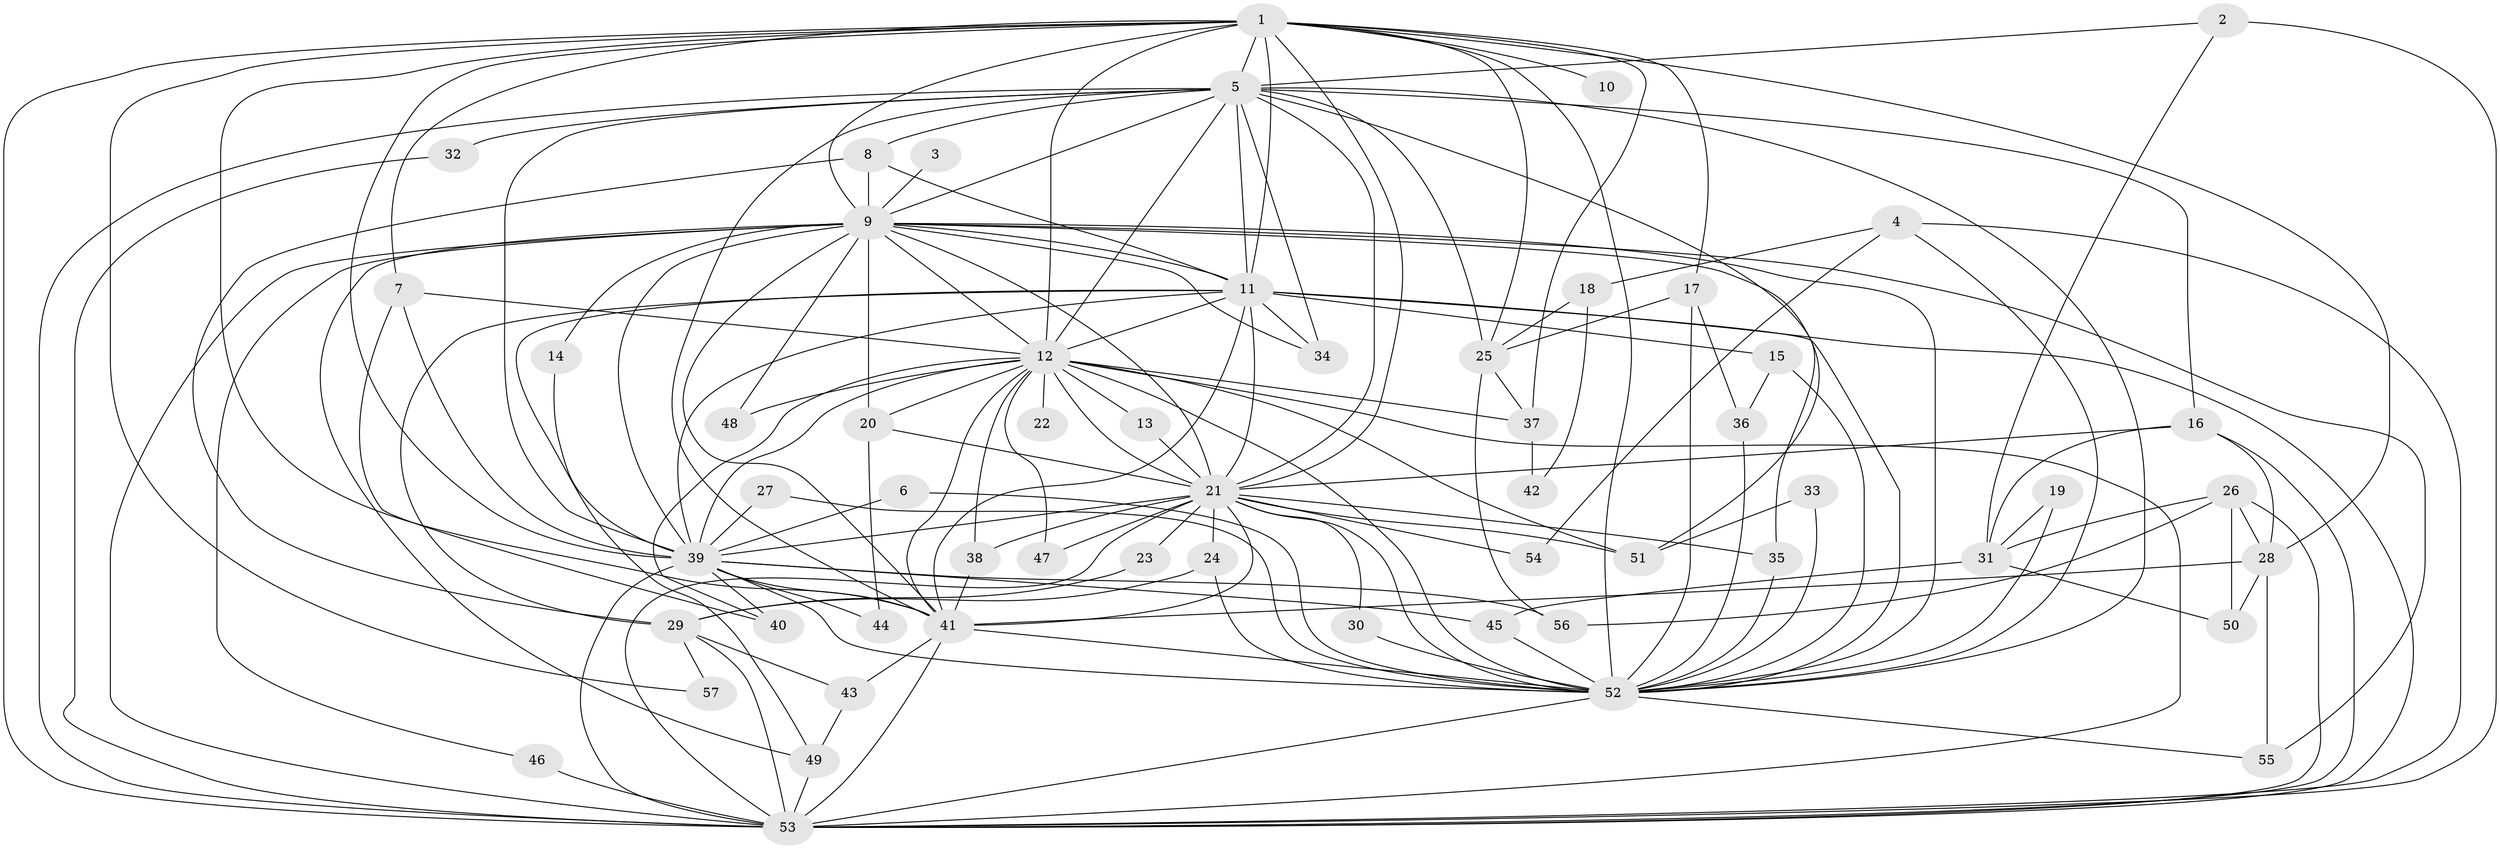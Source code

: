 // original degree distribution, {19: 0.010638297872340425, 17: 0.02127659574468085, 13: 0.010638297872340425, 15: 0.010638297872340425, 21: 0.010638297872340425, 22: 0.010638297872340425, 23: 0.02127659574468085, 27: 0.010638297872340425, 3: 0.2553191489361702, 2: 0.48936170212765956, 4: 0.09574468085106383, 6: 0.02127659574468085, 7: 0.010638297872340425, 5: 0.02127659574468085}
// Generated by graph-tools (version 1.1) at 2025/36/03/04/25 23:36:26]
// undirected, 57 vertices, 158 edges
graph export_dot {
  node [color=gray90,style=filled];
  1;
  2;
  3;
  4;
  5;
  6;
  7;
  8;
  9;
  10;
  11;
  12;
  13;
  14;
  15;
  16;
  17;
  18;
  19;
  20;
  21;
  22;
  23;
  24;
  25;
  26;
  27;
  28;
  29;
  30;
  31;
  32;
  33;
  34;
  35;
  36;
  37;
  38;
  39;
  40;
  41;
  42;
  43;
  44;
  45;
  46;
  47;
  48;
  49;
  50;
  51;
  52;
  53;
  54;
  55;
  56;
  57;
  1 -- 5 [weight=1.0];
  1 -- 7 [weight=1.0];
  1 -- 9 [weight=1.0];
  1 -- 10 [weight=1.0];
  1 -- 11 [weight=1.0];
  1 -- 12 [weight=1.0];
  1 -- 17 [weight=1.0];
  1 -- 21 [weight=1.0];
  1 -- 25 [weight=1.0];
  1 -- 28 [weight=1.0];
  1 -- 37 [weight=1.0];
  1 -- 39 [weight=1.0];
  1 -- 41 [weight=1.0];
  1 -- 52 [weight=1.0];
  1 -- 53 [weight=1.0];
  1 -- 57 [weight=1.0];
  2 -- 5 [weight=1.0];
  2 -- 31 [weight=1.0];
  2 -- 53 [weight=1.0];
  3 -- 9 [weight=1.0];
  4 -- 18 [weight=1.0];
  4 -- 52 [weight=1.0];
  4 -- 53 [weight=1.0];
  4 -- 54 [weight=1.0];
  5 -- 8 [weight=1.0];
  5 -- 9 [weight=1.0];
  5 -- 11 [weight=1.0];
  5 -- 12 [weight=1.0];
  5 -- 16 [weight=1.0];
  5 -- 21 [weight=2.0];
  5 -- 25 [weight=2.0];
  5 -- 32 [weight=2.0];
  5 -- 34 [weight=1.0];
  5 -- 39 [weight=1.0];
  5 -- 41 [weight=1.0];
  5 -- 51 [weight=1.0];
  5 -- 52 [weight=1.0];
  5 -- 53 [weight=1.0];
  6 -- 39 [weight=1.0];
  6 -- 52 [weight=1.0];
  7 -- 12 [weight=1.0];
  7 -- 39 [weight=1.0];
  7 -- 40 [weight=1.0];
  8 -- 9 [weight=1.0];
  8 -- 11 [weight=1.0];
  8 -- 29 [weight=1.0];
  9 -- 11 [weight=1.0];
  9 -- 12 [weight=1.0];
  9 -- 14 [weight=1.0];
  9 -- 20 [weight=1.0];
  9 -- 21 [weight=1.0];
  9 -- 34 [weight=1.0];
  9 -- 35 [weight=1.0];
  9 -- 39 [weight=2.0];
  9 -- 41 [weight=1.0];
  9 -- 46 [weight=1.0];
  9 -- 48 [weight=1.0];
  9 -- 49 [weight=1.0];
  9 -- 52 [weight=1.0];
  9 -- 53 [weight=1.0];
  9 -- 55 [weight=1.0];
  11 -- 12 [weight=1.0];
  11 -- 15 [weight=1.0];
  11 -- 21 [weight=1.0];
  11 -- 29 [weight=1.0];
  11 -- 34 [weight=1.0];
  11 -- 39 [weight=1.0];
  11 -- 41 [weight=1.0];
  11 -- 49 [weight=1.0];
  11 -- 52 [weight=1.0];
  11 -- 53 [weight=2.0];
  12 -- 13 [weight=1.0];
  12 -- 20 [weight=1.0];
  12 -- 21 [weight=2.0];
  12 -- 22 [weight=1.0];
  12 -- 37 [weight=1.0];
  12 -- 38 [weight=1.0];
  12 -- 39 [weight=1.0];
  12 -- 40 [weight=1.0];
  12 -- 41 [weight=1.0];
  12 -- 47 [weight=1.0];
  12 -- 48 [weight=1.0];
  12 -- 51 [weight=1.0];
  12 -- 52 [weight=1.0];
  12 -- 53 [weight=1.0];
  13 -- 21 [weight=1.0];
  14 -- 39 [weight=1.0];
  15 -- 36 [weight=1.0];
  15 -- 52 [weight=1.0];
  16 -- 21 [weight=1.0];
  16 -- 28 [weight=1.0];
  16 -- 31 [weight=1.0];
  16 -- 53 [weight=1.0];
  17 -- 25 [weight=1.0];
  17 -- 36 [weight=1.0];
  17 -- 52 [weight=1.0];
  18 -- 25 [weight=1.0];
  18 -- 42 [weight=1.0];
  19 -- 31 [weight=1.0];
  19 -- 52 [weight=1.0];
  20 -- 21 [weight=1.0];
  20 -- 44 [weight=1.0];
  21 -- 23 [weight=1.0];
  21 -- 24 [weight=1.0];
  21 -- 30 [weight=1.0];
  21 -- 35 [weight=1.0];
  21 -- 38 [weight=1.0];
  21 -- 39 [weight=2.0];
  21 -- 41 [weight=1.0];
  21 -- 47 [weight=1.0];
  21 -- 51 [weight=1.0];
  21 -- 52 [weight=2.0];
  21 -- 53 [weight=3.0];
  21 -- 54 [weight=1.0];
  23 -- 29 [weight=1.0];
  24 -- 29 [weight=1.0];
  24 -- 52 [weight=1.0];
  25 -- 37 [weight=1.0];
  25 -- 56 [weight=1.0];
  26 -- 28 [weight=1.0];
  26 -- 31 [weight=1.0];
  26 -- 50 [weight=1.0];
  26 -- 53 [weight=1.0];
  26 -- 56 [weight=1.0];
  27 -- 39 [weight=1.0];
  27 -- 52 [weight=1.0];
  28 -- 41 [weight=1.0];
  28 -- 50 [weight=1.0];
  28 -- 55 [weight=1.0];
  29 -- 43 [weight=1.0];
  29 -- 53 [weight=1.0];
  29 -- 57 [weight=1.0];
  30 -- 52 [weight=1.0];
  31 -- 45 [weight=1.0];
  31 -- 50 [weight=1.0];
  32 -- 53 [weight=1.0];
  33 -- 51 [weight=1.0];
  33 -- 52 [weight=1.0];
  35 -- 52 [weight=1.0];
  36 -- 52 [weight=1.0];
  37 -- 42 [weight=1.0];
  38 -- 41 [weight=1.0];
  39 -- 40 [weight=1.0];
  39 -- 41 [weight=1.0];
  39 -- 44 [weight=1.0];
  39 -- 45 [weight=1.0];
  39 -- 52 [weight=1.0];
  39 -- 53 [weight=1.0];
  39 -- 56 [weight=1.0];
  41 -- 43 [weight=1.0];
  41 -- 52 [weight=1.0];
  41 -- 53 [weight=2.0];
  43 -- 49 [weight=1.0];
  45 -- 52 [weight=1.0];
  46 -- 53 [weight=2.0];
  49 -- 53 [weight=1.0];
  52 -- 53 [weight=1.0];
  52 -- 55 [weight=1.0];
}
